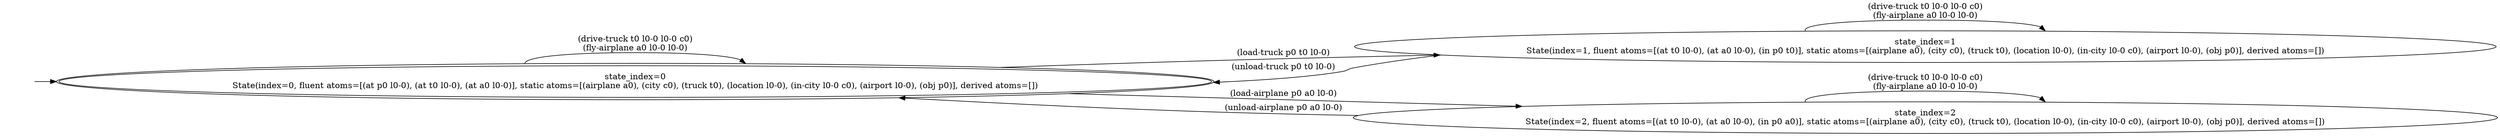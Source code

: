 digraph {
rankdir="LR"
s0[peripheries=2,label="state_index=0
State(index=0, fluent atoms=[(at p0 l0-0), (at t0 l0-0), (at a0 l0-0)], static atoms=[(airplane a0), (city c0), (truck t0), (location l0-0), (in-city l0-0 c0), (airport l0-0), (obj p0)], derived atoms=[])
"]
s1[label="state_index=1
State(index=1, fluent atoms=[(at t0 l0-0), (at a0 l0-0), (in p0 t0)], static atoms=[(airplane a0), (city c0), (truck t0), (location l0-0), (in-city l0-0 c0), (airport l0-0), (obj p0)], derived atoms=[])
"]
s2[label="state_index=2
State(index=2, fluent atoms=[(at t0 l0-0), (at a0 l0-0), (in p0 a0)], static atoms=[(airplane a0), (city c0), (truck t0), (location l0-0), (in-city l0-0 c0), (airport l0-0), (obj p0)], derived atoms=[])
"]
Dangling [ label = "", style = invis ]
{ rank = same; Dangling }
Dangling -> s0
{ rank = same; s1,s2}
{ rank = same; s0}
s0->s0 [label="(drive-truck t0 l0-0 l0-0 c0)
(fly-airplane a0 l0-0 l0-0)
"]
s0->s1 [label="(load-truck p0 t0 l0-0)
"]
s0->s2 [label="(load-airplane p0 a0 l0-0)
"]
s1->s0 [label="(unload-truck p0 t0 l0-0)
"]
s1->s1 [label="(drive-truck t0 l0-0 l0-0 c0)
(fly-airplane a0 l0-0 l0-0)
"]
s2->s0 [label="(unload-airplane p0 a0 l0-0)
"]
s2->s2 [label="(drive-truck t0 l0-0 l0-0 c0)
(fly-airplane a0 l0-0 l0-0)
"]
}
